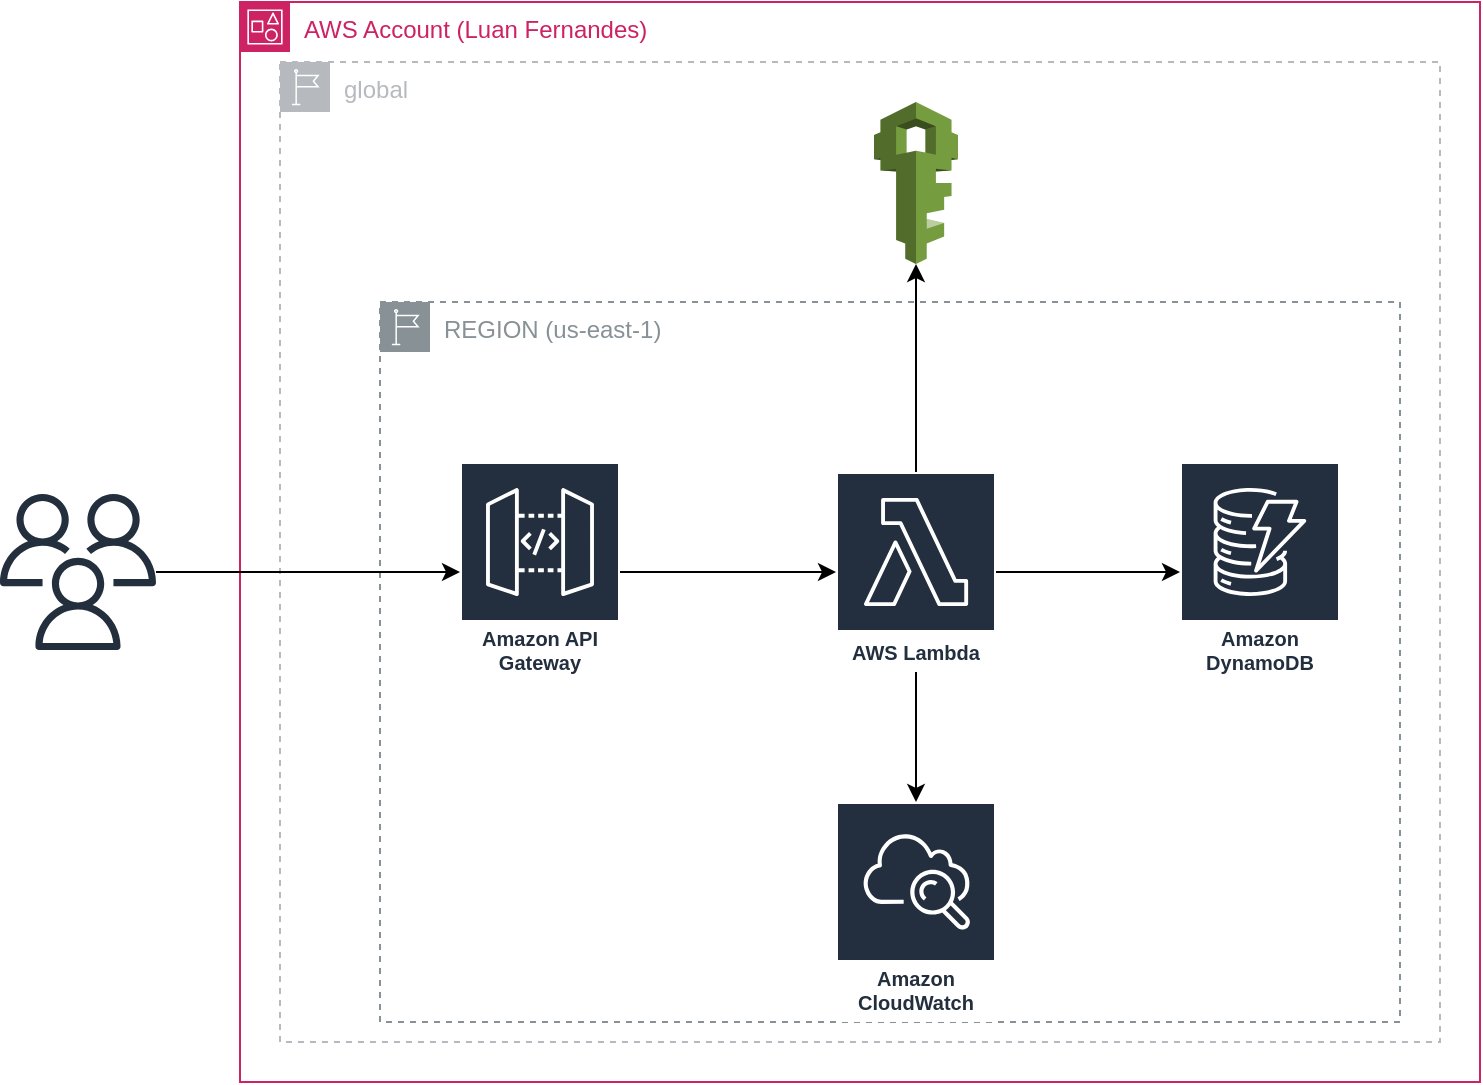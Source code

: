 <mxfile version="26.0.14">
  <diagram name="Page-1" id="jnXtT9JaNIo2KqUEbi_F">
    <mxGraphModel dx="855" dy="691" grid="1" gridSize="10" guides="1" tooltips="1" connect="1" arrows="1" fold="1" page="1" pageScale="1" pageWidth="850" pageHeight="1100" math="0" shadow="0">
      <root>
        <mxCell id="0" />
        <mxCell id="1" parent="0" />
        <mxCell id="DHy3CpUZi3ybPlqBZwuJ-1" value="AWS Account (Luan Fernandes)" style="points=[[0,0],[0.25,0],[0.5,0],[0.75,0],[1,0],[1,0.25],[1,0.5],[1,0.75],[1,1],[0.75,1],[0.5,1],[0.25,1],[0,1],[0,0.75],[0,0.5],[0,0.25]];outlineConnect=0;gradientColor=none;html=1;whiteSpace=wrap;fontSize=12;fontStyle=0;container=1;pointerEvents=0;collapsible=0;recursiveResize=0;shape=mxgraph.aws4.group;grIcon=mxgraph.aws4.group_account;strokeColor=#CD2264;fillColor=none;verticalAlign=top;align=left;spacingLeft=30;fontColor=#CD2264;dashed=0;" vertex="1" parent="1">
          <mxGeometry x="150" y="190" width="620" height="540" as="geometry" />
        </mxCell>
        <mxCell id="DHy3CpUZi3ybPlqBZwuJ-15" value="global" style="sketch=0;outlineConnect=0;gradientColor=none;html=1;whiteSpace=wrap;fontSize=12;fontStyle=0;shape=mxgraph.aws4.group;grIcon=mxgraph.aws4.group_region;strokeColor=#B6BABF;fillColor=none;verticalAlign=top;align=left;spacingLeft=30;fontColor=#B6BABF;dashed=1;" vertex="1" parent="DHy3CpUZi3ybPlqBZwuJ-1">
          <mxGeometry x="20" y="30" width="580" height="490" as="geometry" />
        </mxCell>
        <mxCell id="DHy3CpUZi3ybPlqBZwuJ-6" value="REGION (us-east-1)&amp;nbsp;" style="sketch=0;outlineConnect=0;gradientColor=none;html=1;whiteSpace=wrap;fontSize=12;fontStyle=0;shape=mxgraph.aws4.group;grIcon=mxgraph.aws4.group_region;strokeColor=#879196;fillColor=none;verticalAlign=top;align=left;spacingLeft=30;fontColor=#879196;dashed=1;" vertex="1" parent="DHy3CpUZi3ybPlqBZwuJ-1">
          <mxGeometry x="70" y="150" width="510" height="360" as="geometry" />
        </mxCell>
        <mxCell id="DHy3CpUZi3ybPlqBZwuJ-42" value="" style="edgeStyle=orthogonalEdgeStyle;rounded=0;orthogonalLoop=1;jettySize=auto;html=1;" edge="1" parent="DHy3CpUZi3ybPlqBZwuJ-1" source="DHy3CpUZi3ybPlqBZwuJ-34" target="DHy3CpUZi3ybPlqBZwuJ-35">
          <mxGeometry relative="1" as="geometry" />
        </mxCell>
        <mxCell id="DHy3CpUZi3ybPlqBZwuJ-34" value="Amazon API Gateway" style="sketch=0;outlineConnect=0;fontColor=#232F3E;gradientColor=none;strokeColor=#ffffff;fillColor=#232F3E;dashed=0;verticalLabelPosition=middle;verticalAlign=bottom;align=center;html=1;whiteSpace=wrap;fontSize=10;fontStyle=1;spacing=3;shape=mxgraph.aws4.productIcon;prIcon=mxgraph.aws4.api_gateway;" vertex="1" parent="DHy3CpUZi3ybPlqBZwuJ-1">
          <mxGeometry x="110" y="230" width="80" height="110" as="geometry" />
        </mxCell>
        <mxCell id="DHy3CpUZi3ybPlqBZwuJ-43" value="" style="edgeStyle=orthogonalEdgeStyle;rounded=0;orthogonalLoop=1;jettySize=auto;html=1;" edge="1" parent="DHy3CpUZi3ybPlqBZwuJ-1" source="DHy3CpUZi3ybPlqBZwuJ-35" target="DHy3CpUZi3ybPlqBZwuJ-36">
          <mxGeometry relative="1" as="geometry" />
        </mxCell>
        <mxCell id="DHy3CpUZi3ybPlqBZwuJ-46" value="" style="edgeStyle=orthogonalEdgeStyle;rounded=0;orthogonalLoop=1;jettySize=auto;html=1;" edge="1" parent="DHy3CpUZi3ybPlqBZwuJ-1" source="DHy3CpUZi3ybPlqBZwuJ-35" target="DHy3CpUZi3ybPlqBZwuJ-37">
          <mxGeometry relative="1" as="geometry" />
        </mxCell>
        <mxCell id="DHy3CpUZi3ybPlqBZwuJ-48" value="" style="edgeStyle=orthogonalEdgeStyle;rounded=0;orthogonalLoop=1;jettySize=auto;html=1;" edge="1" parent="DHy3CpUZi3ybPlqBZwuJ-1" source="DHy3CpUZi3ybPlqBZwuJ-35" target="DHy3CpUZi3ybPlqBZwuJ-47">
          <mxGeometry relative="1" as="geometry" />
        </mxCell>
        <mxCell id="DHy3CpUZi3ybPlqBZwuJ-35" value="AWS Lambda" style="sketch=0;outlineConnect=0;fontColor=#232F3E;gradientColor=none;strokeColor=#ffffff;fillColor=#232F3E;dashed=0;verticalLabelPosition=middle;verticalAlign=bottom;align=center;html=1;whiteSpace=wrap;fontSize=10;fontStyle=1;spacing=3;shape=mxgraph.aws4.productIcon;prIcon=mxgraph.aws4.lambda;" vertex="1" parent="DHy3CpUZi3ybPlqBZwuJ-1">
          <mxGeometry x="298" y="235" width="80" height="100" as="geometry" />
        </mxCell>
        <mxCell id="DHy3CpUZi3ybPlqBZwuJ-36" value="Amazon DynamoDB" style="sketch=0;outlineConnect=0;fontColor=#232F3E;gradientColor=none;strokeColor=#ffffff;fillColor=#232F3E;dashed=0;verticalLabelPosition=middle;verticalAlign=bottom;align=center;html=1;whiteSpace=wrap;fontSize=10;fontStyle=1;spacing=3;shape=mxgraph.aws4.productIcon;prIcon=mxgraph.aws4.dynamodb;" vertex="1" parent="DHy3CpUZi3ybPlqBZwuJ-1">
          <mxGeometry x="470" y="230" width="80" height="110" as="geometry" />
        </mxCell>
        <mxCell id="DHy3CpUZi3ybPlqBZwuJ-37" value="Amazon CloudWatch" style="sketch=0;outlineConnect=0;fontColor=#232F3E;gradientColor=none;strokeColor=#ffffff;fillColor=#232F3E;dashed=0;verticalLabelPosition=middle;verticalAlign=bottom;align=center;html=1;whiteSpace=wrap;fontSize=10;fontStyle=1;spacing=3;shape=mxgraph.aws4.productIcon;prIcon=mxgraph.aws4.cloudwatch;" vertex="1" parent="DHy3CpUZi3ybPlqBZwuJ-1">
          <mxGeometry x="298" y="400" width="80" height="110" as="geometry" />
        </mxCell>
        <mxCell id="DHy3CpUZi3ybPlqBZwuJ-47" value="" style="outlineConnect=0;dashed=0;verticalLabelPosition=bottom;verticalAlign=top;align=center;html=1;shape=mxgraph.aws3.iam;fillColor=#759C3E;gradientColor=none;" vertex="1" parent="DHy3CpUZi3ybPlqBZwuJ-1">
          <mxGeometry x="317" y="50" width="42" height="81" as="geometry" />
        </mxCell>
        <mxCell id="DHy3CpUZi3ybPlqBZwuJ-41" value="" style="edgeStyle=orthogonalEdgeStyle;rounded=0;orthogonalLoop=1;jettySize=auto;html=1;" edge="1" parent="1" source="DHy3CpUZi3ybPlqBZwuJ-33" target="DHy3CpUZi3ybPlqBZwuJ-34">
          <mxGeometry relative="1" as="geometry" />
        </mxCell>
        <mxCell id="DHy3CpUZi3ybPlqBZwuJ-33" value="" style="sketch=0;outlineConnect=0;fontColor=#232F3E;gradientColor=none;fillColor=#232F3D;strokeColor=none;dashed=0;verticalLabelPosition=bottom;verticalAlign=top;align=center;html=1;fontSize=12;fontStyle=0;aspect=fixed;pointerEvents=1;shape=mxgraph.aws4.users;" vertex="1" parent="1">
          <mxGeometry x="30" y="436" width="78" height="78" as="geometry" />
        </mxCell>
      </root>
    </mxGraphModel>
  </diagram>
</mxfile>
